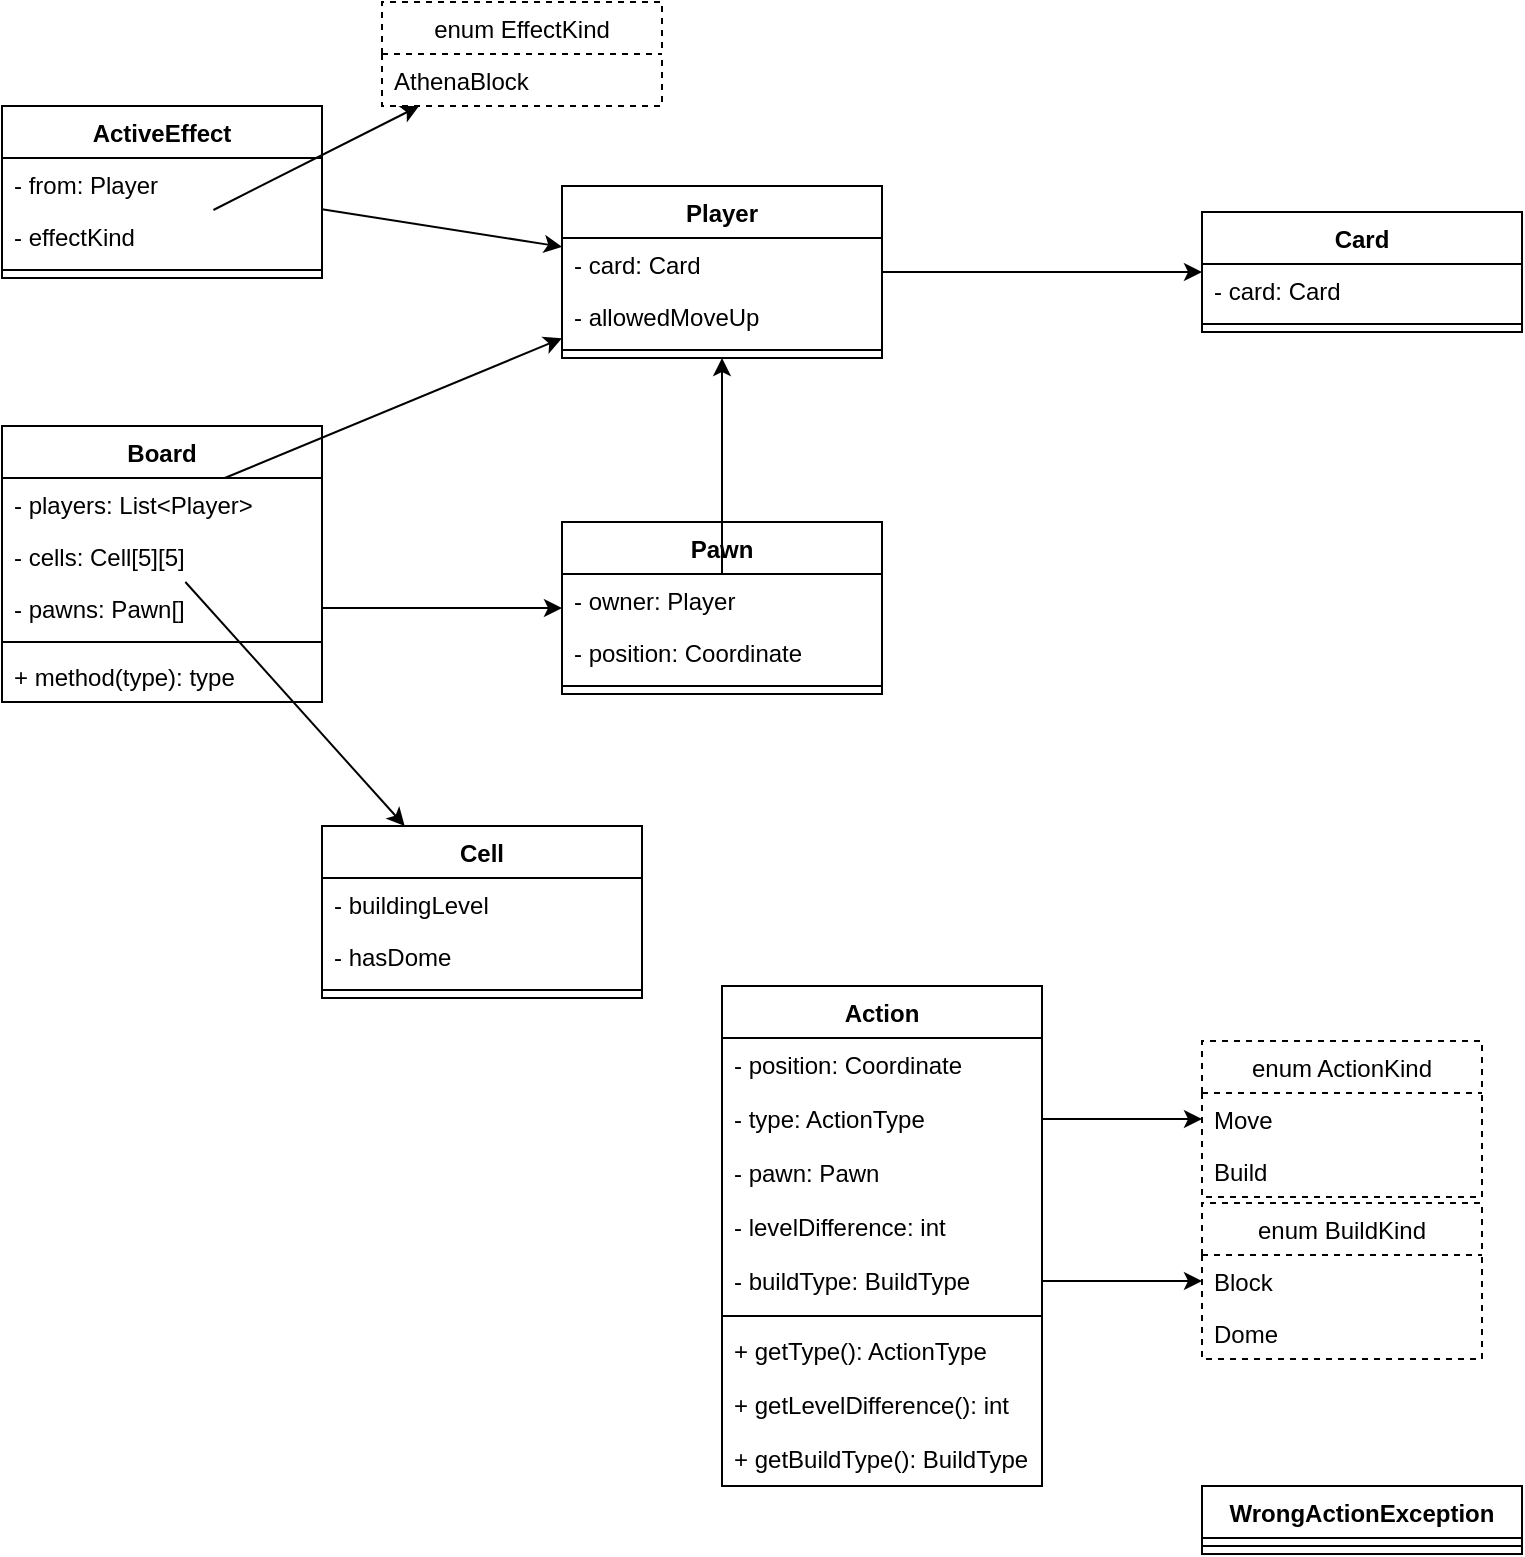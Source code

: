 <mxfile version="12.6.5" type="device"><diagram id="lQpexGLLoEIbFG-BR7qN" name="Page-1"><mxGraphModel dx="1185" dy="704" grid="1" gridSize="10" guides="1" tooltips="1" connect="1" arrows="1" fold="1" page="1" pageScale="1" pageWidth="827" pageHeight="1169" math="0" shadow="0"><root><mxCell id="0"/><mxCell id="1" parent="0"/><mxCell id="JLLZLVs1ZS-YN2kHAcPY-19" value="Board" style="swimlane;fontStyle=1;align=center;verticalAlign=top;childLayout=stackLayout;horizontal=1;startSize=26;horizontalStack=0;resizeParent=1;resizeParentMax=0;resizeLast=0;collapsible=1;marginBottom=0;" parent="1" vertex="1"><mxGeometry x="40" y="240" width="160" height="138" as="geometry"/></mxCell><mxCell id="JLLZLVs1ZS-YN2kHAcPY-20" value="- players: List&lt;Player&gt;" style="text;strokeColor=none;fillColor=none;align=left;verticalAlign=top;spacingLeft=4;spacingRight=4;overflow=hidden;rotatable=0;points=[[0,0.5],[1,0.5]];portConstraint=eastwest;" parent="JLLZLVs1ZS-YN2kHAcPY-19" vertex="1"><mxGeometry y="26" width="160" height="26" as="geometry"/></mxCell><mxCell id="5LOTAtUlM5BQtrTcVLAc-15" value="- cells: Cell[5][5]" style="text;strokeColor=none;fillColor=none;align=left;verticalAlign=top;spacingLeft=4;spacingRight=4;overflow=hidden;rotatable=0;points=[[0,0.5],[1,0.5]];portConstraint=eastwest;" parent="JLLZLVs1ZS-YN2kHAcPY-19" vertex="1"><mxGeometry y="52" width="160" height="26" as="geometry"/></mxCell><mxCell id="5LOTAtUlM5BQtrTcVLAc-23" value="- pawns: Pawn[]" style="text;strokeColor=none;fillColor=none;align=left;verticalAlign=top;spacingLeft=4;spacingRight=4;overflow=hidden;rotatable=0;points=[[0,0.5],[1,0.5]];portConstraint=eastwest;" parent="JLLZLVs1ZS-YN2kHAcPY-19" vertex="1"><mxGeometry y="78" width="160" height="26" as="geometry"/></mxCell><mxCell id="JLLZLVs1ZS-YN2kHAcPY-21" value="" style="line;strokeWidth=1;fillColor=none;align=left;verticalAlign=middle;spacingTop=-1;spacingLeft=3;spacingRight=3;rotatable=0;labelPosition=right;points=[];portConstraint=eastwest;" parent="JLLZLVs1ZS-YN2kHAcPY-19" vertex="1"><mxGeometry y="104" width="160" height="8" as="geometry"/></mxCell><mxCell id="JLLZLVs1ZS-YN2kHAcPY-22" value="+ method(type): type" style="text;strokeColor=none;fillColor=none;align=left;verticalAlign=top;spacingLeft=4;spacingRight=4;overflow=hidden;rotatable=0;points=[[0,0.5],[1,0.5]];portConstraint=eastwest;" parent="JLLZLVs1ZS-YN2kHAcPY-19" vertex="1"><mxGeometry y="112" width="160" height="26" as="geometry"/></mxCell><mxCell id="JLLZLVs1ZS-YN2kHAcPY-23" value="Action" style="swimlane;fontStyle=1;align=center;verticalAlign=top;childLayout=stackLayout;horizontal=1;startSize=26;horizontalStack=0;resizeParent=1;resizeParentMax=0;resizeLast=0;collapsible=1;marginBottom=0;" parent="1" vertex="1"><mxGeometry x="400" y="520" width="160" height="250" as="geometry"/></mxCell><mxCell id="5LOTAtUlM5BQtrTcVLAc-39" value="- position: Coordinate" style="text;strokeColor=none;fillColor=none;align=left;verticalAlign=top;spacingLeft=4;spacingRight=4;overflow=hidden;rotatable=0;points=[[0,0.5],[1,0.5]];portConstraint=eastwest;" parent="JLLZLVs1ZS-YN2kHAcPY-23" vertex="1"><mxGeometry y="26" width="160" height="27" as="geometry"/></mxCell><mxCell id="JLLZLVs1ZS-YN2kHAcPY-38" value="- type: ActionType" style="text;strokeColor=none;fillColor=none;align=left;verticalAlign=top;spacingLeft=4;spacingRight=4;overflow=hidden;rotatable=0;points=[[0,0.5],[1,0.5]];portConstraint=eastwest;" parent="JLLZLVs1ZS-YN2kHAcPY-23" vertex="1"><mxGeometry y="53" width="160" height="27" as="geometry"/></mxCell><mxCell id="7J5Y_nT4mNaYtoOVg7BO-10" value="- pawn: Pawn" style="text;strokeColor=none;fillColor=none;align=left;verticalAlign=top;spacingLeft=4;spacingRight=4;overflow=hidden;rotatable=0;points=[[0,0.5],[1,0.5]];portConstraint=eastwest;" vertex="1" parent="JLLZLVs1ZS-YN2kHAcPY-23"><mxGeometry y="80" width="160" height="27" as="geometry"/></mxCell><mxCell id="7J5Y_nT4mNaYtoOVg7BO-11" value="- levelDifference: int" style="text;strokeColor=none;fillColor=none;align=left;verticalAlign=top;spacingLeft=4;spacingRight=4;overflow=hidden;rotatable=0;points=[[0,0.5],[1,0.5]];portConstraint=eastwest;" vertex="1" parent="JLLZLVs1ZS-YN2kHAcPY-23"><mxGeometry y="107" width="160" height="27" as="geometry"/></mxCell><mxCell id="7J5Y_nT4mNaYtoOVg7BO-12" value="- buildType: BuildType" style="text;strokeColor=none;fillColor=none;align=left;verticalAlign=top;spacingLeft=4;spacingRight=4;overflow=hidden;rotatable=0;points=[[0,0.5],[1,0.5]];portConstraint=eastwest;" vertex="1" parent="JLLZLVs1ZS-YN2kHAcPY-23"><mxGeometry y="134" width="160" height="27" as="geometry"/></mxCell><mxCell id="JLLZLVs1ZS-YN2kHAcPY-25" value="" style="line;strokeWidth=1;fillColor=none;align=left;verticalAlign=middle;spacingTop=-1;spacingLeft=3;spacingRight=3;rotatable=0;labelPosition=right;points=[];portConstraint=eastwest;" parent="JLLZLVs1ZS-YN2kHAcPY-23" vertex="1"><mxGeometry y="161" width="160" height="8" as="geometry"/></mxCell><mxCell id="7J5Y_nT4mNaYtoOVg7BO-18" value="+ getType(): ActionType" style="text;strokeColor=none;fillColor=none;align=left;verticalAlign=top;spacingLeft=4;spacingRight=4;overflow=hidden;rotatable=0;points=[[0,0.5],[1,0.5]];portConstraint=eastwest;" vertex="1" parent="JLLZLVs1ZS-YN2kHAcPY-23"><mxGeometry y="169" width="160" height="27" as="geometry"/></mxCell><mxCell id="7J5Y_nT4mNaYtoOVg7BO-19" value="+ getLevelDifference(): int" style="text;strokeColor=none;fillColor=none;align=left;verticalAlign=top;spacingLeft=4;spacingRight=4;overflow=hidden;rotatable=0;points=[[0,0.5],[1,0.5]];portConstraint=eastwest;" vertex="1" parent="JLLZLVs1ZS-YN2kHAcPY-23"><mxGeometry y="196" width="160" height="27" as="geometry"/></mxCell><mxCell id="7J5Y_nT4mNaYtoOVg7BO-20" value="+ getBuildType(): BuildType" style="text;strokeColor=none;fillColor=none;align=left;verticalAlign=top;spacingLeft=4;spacingRight=4;overflow=hidden;rotatable=0;points=[[0,0.5],[1,0.5]];portConstraint=eastwest;" vertex="1" parent="JLLZLVs1ZS-YN2kHAcPY-23"><mxGeometry y="223" width="160" height="27" as="geometry"/></mxCell><mxCell id="JLLZLVs1ZS-YN2kHAcPY-28" value="Pawn" style="swimlane;fontStyle=1;align=center;verticalAlign=top;childLayout=stackLayout;horizontal=1;startSize=26;horizontalStack=0;resizeParent=1;resizeParentMax=0;resizeLast=0;collapsible=1;marginBottom=0;" parent="1" vertex="1"><mxGeometry x="320" y="288" width="160" height="86" as="geometry"><mxRectangle x="520" y="280" width="60" height="26" as="alternateBounds"/></mxGeometry></mxCell><mxCell id="5LOTAtUlM5BQtrTcVLAc-25" value="- owner: Player" style="text;strokeColor=none;fillColor=none;align=left;verticalAlign=top;spacingLeft=4;spacingRight=4;overflow=hidden;rotatable=0;points=[[0,0.5],[1,0.5]];portConstraint=eastwest;" parent="JLLZLVs1ZS-YN2kHAcPY-28" vertex="1"><mxGeometry y="26" width="160" height="26" as="geometry"/></mxCell><mxCell id="JLLZLVs1ZS-YN2kHAcPY-29" value="- position: Coordinate" style="text;strokeColor=none;fillColor=none;align=left;verticalAlign=top;spacingLeft=4;spacingRight=4;overflow=hidden;rotatable=0;points=[[0,0.5],[1,0.5]];portConstraint=eastwest;" parent="JLLZLVs1ZS-YN2kHAcPY-28" vertex="1"><mxGeometry y="52" width="160" height="26" as="geometry"/></mxCell><mxCell id="JLLZLVs1ZS-YN2kHAcPY-30" value="" style="line;strokeWidth=1;fillColor=none;align=left;verticalAlign=middle;spacingTop=-1;spacingLeft=3;spacingRight=3;rotatable=0;labelPosition=right;points=[];portConstraint=eastwest;" parent="JLLZLVs1ZS-YN2kHAcPY-28" vertex="1"><mxGeometry y="78" width="160" height="8" as="geometry"/></mxCell><mxCell id="5LOTAtUlM5BQtrTcVLAc-17" style="edgeStyle=none;rounded=0;orthogonalLoop=1;jettySize=auto;html=1;" parent="1" source="JLLZLVs1ZS-YN2kHAcPY-72" target="5LOTAtUlM5BQtrTcVLAc-11" edge="1"><mxGeometry relative="1" as="geometry"/></mxCell><mxCell id="JLLZLVs1ZS-YN2kHAcPY-72" value="Player" style="swimlane;fontStyle=1;align=center;verticalAlign=top;childLayout=stackLayout;horizontal=1;startSize=26;horizontalStack=0;resizeParent=1;resizeParentMax=0;resizeLast=0;collapsible=1;marginBottom=0;" parent="1" vertex="1"><mxGeometry x="320" y="120" width="160" height="86" as="geometry"/></mxCell><mxCell id="JLLZLVs1ZS-YN2kHAcPY-73" value="- card: Card" style="text;strokeColor=none;fillColor=none;align=left;verticalAlign=top;spacingLeft=4;spacingRight=4;overflow=hidden;rotatable=0;points=[[0,0.5],[1,0.5]];portConstraint=eastwest;" parent="JLLZLVs1ZS-YN2kHAcPY-72" vertex="1"><mxGeometry y="26" width="160" height="26" as="geometry"/></mxCell><mxCell id="7J5Y_nT4mNaYtoOVg7BO-1" value="- allowedMoveUp" style="text;strokeColor=none;fillColor=none;align=left;verticalAlign=top;spacingLeft=4;spacingRight=4;overflow=hidden;rotatable=0;points=[[0,0.5],[1,0.5]];portConstraint=eastwest;" vertex="1" parent="JLLZLVs1ZS-YN2kHAcPY-72"><mxGeometry y="52" width="160" height="26" as="geometry"/></mxCell><mxCell id="JLLZLVs1ZS-YN2kHAcPY-74" value="" style="line;strokeWidth=1;fillColor=none;align=left;verticalAlign=middle;spacingTop=-1;spacingLeft=3;spacingRight=3;rotatable=0;labelPosition=right;points=[];portConstraint=eastwest;" parent="JLLZLVs1ZS-YN2kHAcPY-72" vertex="1"><mxGeometry y="78" width="160" height="8" as="geometry"/></mxCell><mxCell id="5LOTAtUlM5BQtrTcVLAc-4" style="edgeStyle=none;rounded=0;orthogonalLoop=1;jettySize=auto;html=1;" parent="1" source="JLLZLVs1ZS-YN2kHAcPY-20" target="JLLZLVs1ZS-YN2kHAcPY-72" edge="1"><mxGeometry relative="1" as="geometry"/></mxCell><mxCell id="5LOTAtUlM5BQtrTcVLAc-5" value="Cell" style="swimlane;fontStyle=1;align=center;verticalAlign=top;childLayout=stackLayout;horizontal=1;startSize=26;horizontalStack=0;resizeParent=1;resizeParentMax=0;resizeLast=0;collapsible=1;marginBottom=0;" parent="1" vertex="1"><mxGeometry x="200" y="440" width="160" height="86" as="geometry"/></mxCell><mxCell id="5LOTAtUlM5BQtrTcVLAc-6" value="- buildingLevel" style="text;strokeColor=none;fillColor=none;align=left;verticalAlign=top;spacingLeft=4;spacingRight=4;overflow=hidden;rotatable=0;points=[[0,0.5],[1,0.5]];portConstraint=eastwest;" parent="5LOTAtUlM5BQtrTcVLAc-5" vertex="1"><mxGeometry y="26" width="160" height="26" as="geometry"/></mxCell><mxCell id="7J5Y_nT4mNaYtoOVg7BO-5" value="- hasDome" style="text;strokeColor=none;fillColor=none;align=left;verticalAlign=top;spacingLeft=4;spacingRight=4;overflow=hidden;rotatable=0;points=[[0,0.5],[1,0.5]];portConstraint=eastwest;" vertex="1" parent="5LOTAtUlM5BQtrTcVLAc-5"><mxGeometry y="52" width="160" height="26" as="geometry"/></mxCell><mxCell id="5LOTAtUlM5BQtrTcVLAc-7" value="" style="line;strokeWidth=1;fillColor=none;align=left;verticalAlign=middle;spacingTop=-1;spacingLeft=3;spacingRight=3;rotatable=0;labelPosition=right;points=[];portConstraint=eastwest;" parent="5LOTAtUlM5BQtrTcVLAc-5" vertex="1"><mxGeometry y="78" width="160" height="8" as="geometry"/></mxCell><mxCell id="5LOTAtUlM5BQtrTcVLAc-11" value="Card" style="swimlane;fontStyle=1;align=center;verticalAlign=top;childLayout=stackLayout;horizontal=1;startSize=26;horizontalStack=0;resizeParent=1;resizeParentMax=0;resizeLast=0;collapsible=1;marginBottom=0;" parent="1" vertex="1"><mxGeometry x="640" y="133" width="160" height="60" as="geometry"/></mxCell><mxCell id="5LOTAtUlM5BQtrTcVLAc-12" value="- card: Card" style="text;strokeColor=none;fillColor=none;align=left;verticalAlign=top;spacingLeft=4;spacingRight=4;overflow=hidden;rotatable=0;points=[[0,0.5],[1,0.5]];portConstraint=eastwest;" parent="5LOTAtUlM5BQtrTcVLAc-11" vertex="1"><mxGeometry y="26" width="160" height="26" as="geometry"/></mxCell><mxCell id="5LOTAtUlM5BQtrTcVLAc-13" value="" style="line;strokeWidth=1;fillColor=none;align=left;verticalAlign=middle;spacingTop=-1;spacingLeft=3;spacingRight=3;rotatable=0;labelPosition=right;points=[];portConstraint=eastwest;" parent="5LOTAtUlM5BQtrTcVLAc-11" vertex="1"><mxGeometry y="52" width="160" height="8" as="geometry"/></mxCell><mxCell id="5LOTAtUlM5BQtrTcVLAc-16" style="edgeStyle=none;rounded=0;orthogonalLoop=1;jettySize=auto;html=1;" parent="1" source="5LOTAtUlM5BQtrTcVLAc-15" target="5LOTAtUlM5BQtrTcVLAc-5" edge="1"><mxGeometry relative="1" as="geometry"/></mxCell><mxCell id="5LOTAtUlM5BQtrTcVLAc-24" style="edgeStyle=none;rounded=0;orthogonalLoop=1;jettySize=auto;html=1;" parent="1" source="5LOTAtUlM5BQtrTcVLAc-23" target="JLLZLVs1ZS-YN2kHAcPY-28" edge="1"><mxGeometry relative="1" as="geometry"/></mxCell><mxCell id="5LOTAtUlM5BQtrTcVLAc-26" style="edgeStyle=none;rounded=0;orthogonalLoop=1;jettySize=auto;html=1;" parent="1" source="5LOTAtUlM5BQtrTcVLAc-25" target="JLLZLVs1ZS-YN2kHAcPY-72" edge="1"><mxGeometry relative="1" as="geometry"/></mxCell><mxCell id="7J5Y_nT4mNaYtoOVg7BO-6" value="enum ActionKind" style="swimlane;fontStyle=0;childLayout=stackLayout;horizontal=1;startSize=26;fillColor=none;horizontalStack=0;resizeParent=1;resizeParentMax=0;resizeLast=0;collapsible=1;marginBottom=0;dashed=1;" vertex="1" parent="1"><mxGeometry x="640" y="547.5" width="140" height="78" as="geometry"/></mxCell><mxCell id="7J5Y_nT4mNaYtoOVg7BO-7" value="Move" style="text;strokeColor=none;fillColor=none;align=left;verticalAlign=top;spacingLeft=4;spacingRight=4;overflow=hidden;rotatable=0;points=[[0,0.5],[1,0.5]];portConstraint=eastwest;" vertex="1" parent="7J5Y_nT4mNaYtoOVg7BO-6"><mxGeometry y="26" width="140" height="26" as="geometry"/></mxCell><mxCell id="7J5Y_nT4mNaYtoOVg7BO-8" value="Build" style="text;strokeColor=none;fillColor=none;align=left;verticalAlign=top;spacingLeft=4;spacingRight=4;overflow=hidden;rotatable=0;points=[[0,0.5],[1,0.5]];portConstraint=eastwest;" vertex="1" parent="7J5Y_nT4mNaYtoOVg7BO-6"><mxGeometry y="52" width="140" height="26" as="geometry"/></mxCell><mxCell id="7J5Y_nT4mNaYtoOVg7BO-13" value="enum BuildKind" style="swimlane;fontStyle=0;childLayout=stackLayout;horizontal=1;startSize=26;fillColor=none;horizontalStack=0;resizeParent=1;resizeParentMax=0;resizeLast=0;collapsible=1;marginBottom=0;dashed=1;" vertex="1" parent="1"><mxGeometry x="640" y="628.5" width="140" height="78" as="geometry"/></mxCell><mxCell id="7J5Y_nT4mNaYtoOVg7BO-15" value="Block" style="text;strokeColor=none;fillColor=none;align=left;verticalAlign=top;spacingLeft=4;spacingRight=4;overflow=hidden;rotatable=0;points=[[0,0.5],[1,0.5]];portConstraint=eastwest;" vertex="1" parent="7J5Y_nT4mNaYtoOVg7BO-13"><mxGeometry y="26" width="140" height="26" as="geometry"/></mxCell><mxCell id="7J5Y_nT4mNaYtoOVg7BO-14" value="Dome" style="text;strokeColor=none;fillColor=none;align=left;verticalAlign=top;spacingLeft=4;spacingRight=4;overflow=hidden;rotatable=0;points=[[0,0.5],[1,0.5]];portConstraint=eastwest;" vertex="1" parent="7J5Y_nT4mNaYtoOVg7BO-13"><mxGeometry y="52" width="140" height="26" as="geometry"/></mxCell><mxCell id="7J5Y_nT4mNaYtoOVg7BO-16" style="rounded=0;orthogonalLoop=1;jettySize=auto;html=1;" edge="1" parent="1" source="7J5Y_nT4mNaYtoOVg7BO-12" target="7J5Y_nT4mNaYtoOVg7BO-13"><mxGeometry relative="1" as="geometry"/></mxCell><mxCell id="7J5Y_nT4mNaYtoOVg7BO-17" style="edgeStyle=none;rounded=0;orthogonalLoop=1;jettySize=auto;html=1;" edge="1" parent="1" source="JLLZLVs1ZS-YN2kHAcPY-38" target="7J5Y_nT4mNaYtoOVg7BO-6"><mxGeometry relative="1" as="geometry"/></mxCell><mxCell id="7J5Y_nT4mNaYtoOVg7BO-22" value="WrongActionException" style="swimlane;fontStyle=1;align=center;verticalAlign=top;childLayout=stackLayout;horizontal=1;startSize=26;horizontalStack=0;resizeParent=1;resizeParentMax=0;resizeLast=0;collapsible=1;marginBottom=0;" vertex="1" parent="1"><mxGeometry x="640" y="770" width="160" height="34" as="geometry"/></mxCell><mxCell id="7J5Y_nT4mNaYtoOVg7BO-25" value="" style="line;strokeWidth=1;fillColor=none;align=left;verticalAlign=middle;spacingTop=-1;spacingLeft=3;spacingRight=3;rotatable=0;labelPosition=right;points=[];portConstraint=eastwest;" vertex="1" parent="7J5Y_nT4mNaYtoOVg7BO-22"><mxGeometry y="26" width="160" height="8" as="geometry"/></mxCell><mxCell id="7J5Y_nT4mNaYtoOVg7BO-33" value="ActiveEffect" style="swimlane;fontStyle=1;align=center;verticalAlign=top;childLayout=stackLayout;horizontal=1;startSize=26;horizontalStack=0;resizeParent=1;resizeParentMax=0;resizeLast=0;collapsible=1;marginBottom=0;" vertex="1" parent="1"><mxGeometry x="40" y="80" width="160" height="86" as="geometry"/></mxCell><mxCell id="7J5Y_nT4mNaYtoOVg7BO-34" value="- from: Player" style="text;strokeColor=none;fillColor=none;align=left;verticalAlign=top;spacingLeft=4;spacingRight=4;overflow=hidden;rotatable=0;points=[[0,0.5],[1,0.5]];portConstraint=eastwest;" vertex="1" parent="7J5Y_nT4mNaYtoOVg7BO-33"><mxGeometry y="26" width="160" height="26" as="geometry"/></mxCell><mxCell id="7J5Y_nT4mNaYtoOVg7BO-37" value="- effectKind" style="text;strokeColor=none;fillColor=none;align=left;verticalAlign=top;spacingLeft=4;spacingRight=4;overflow=hidden;rotatable=0;points=[[0,0.5],[1,0.5]];portConstraint=eastwest;" vertex="1" parent="7J5Y_nT4mNaYtoOVg7BO-33"><mxGeometry y="52" width="160" height="26" as="geometry"/></mxCell><mxCell id="7J5Y_nT4mNaYtoOVg7BO-35" value="" style="line;strokeWidth=1;fillColor=none;align=left;verticalAlign=middle;spacingTop=-1;spacingLeft=3;spacingRight=3;rotatable=0;labelPosition=right;points=[];portConstraint=eastwest;" vertex="1" parent="7J5Y_nT4mNaYtoOVg7BO-33"><mxGeometry y="78" width="160" height="8" as="geometry"/></mxCell><mxCell id="7J5Y_nT4mNaYtoOVg7BO-38" value="enum EffectKind" style="swimlane;fontStyle=0;childLayout=stackLayout;horizontal=1;startSize=26;fillColor=none;horizontalStack=0;resizeParent=1;resizeParentMax=0;resizeLast=0;collapsible=1;marginBottom=0;dashed=1;" vertex="1" parent="1"><mxGeometry x="230" y="28" width="140" height="52" as="geometry"/></mxCell><mxCell id="7J5Y_nT4mNaYtoOVg7BO-39" value="AthenaBlock" style="text;strokeColor=none;fillColor=none;align=left;verticalAlign=top;spacingLeft=4;spacingRight=4;overflow=hidden;rotatable=0;points=[[0,0.5],[1,0.5]];portConstraint=eastwest;" vertex="1" parent="7J5Y_nT4mNaYtoOVg7BO-38"><mxGeometry y="26" width="140" height="26" as="geometry"/></mxCell><mxCell id="7J5Y_nT4mNaYtoOVg7BO-41" style="edgeStyle=none;rounded=0;orthogonalLoop=1;jettySize=auto;html=1;" edge="1" parent="1" source="7J5Y_nT4mNaYtoOVg7BO-37" target="7J5Y_nT4mNaYtoOVg7BO-38"><mxGeometry relative="1" as="geometry"/></mxCell><mxCell id="7J5Y_nT4mNaYtoOVg7BO-43" style="edgeStyle=none;rounded=0;orthogonalLoop=1;jettySize=auto;html=1;" edge="1" parent="1" source="7J5Y_nT4mNaYtoOVg7BO-34" target="JLLZLVs1ZS-YN2kHAcPY-72"><mxGeometry relative="1" as="geometry"/></mxCell></root></mxGraphModel></diagram></mxfile>